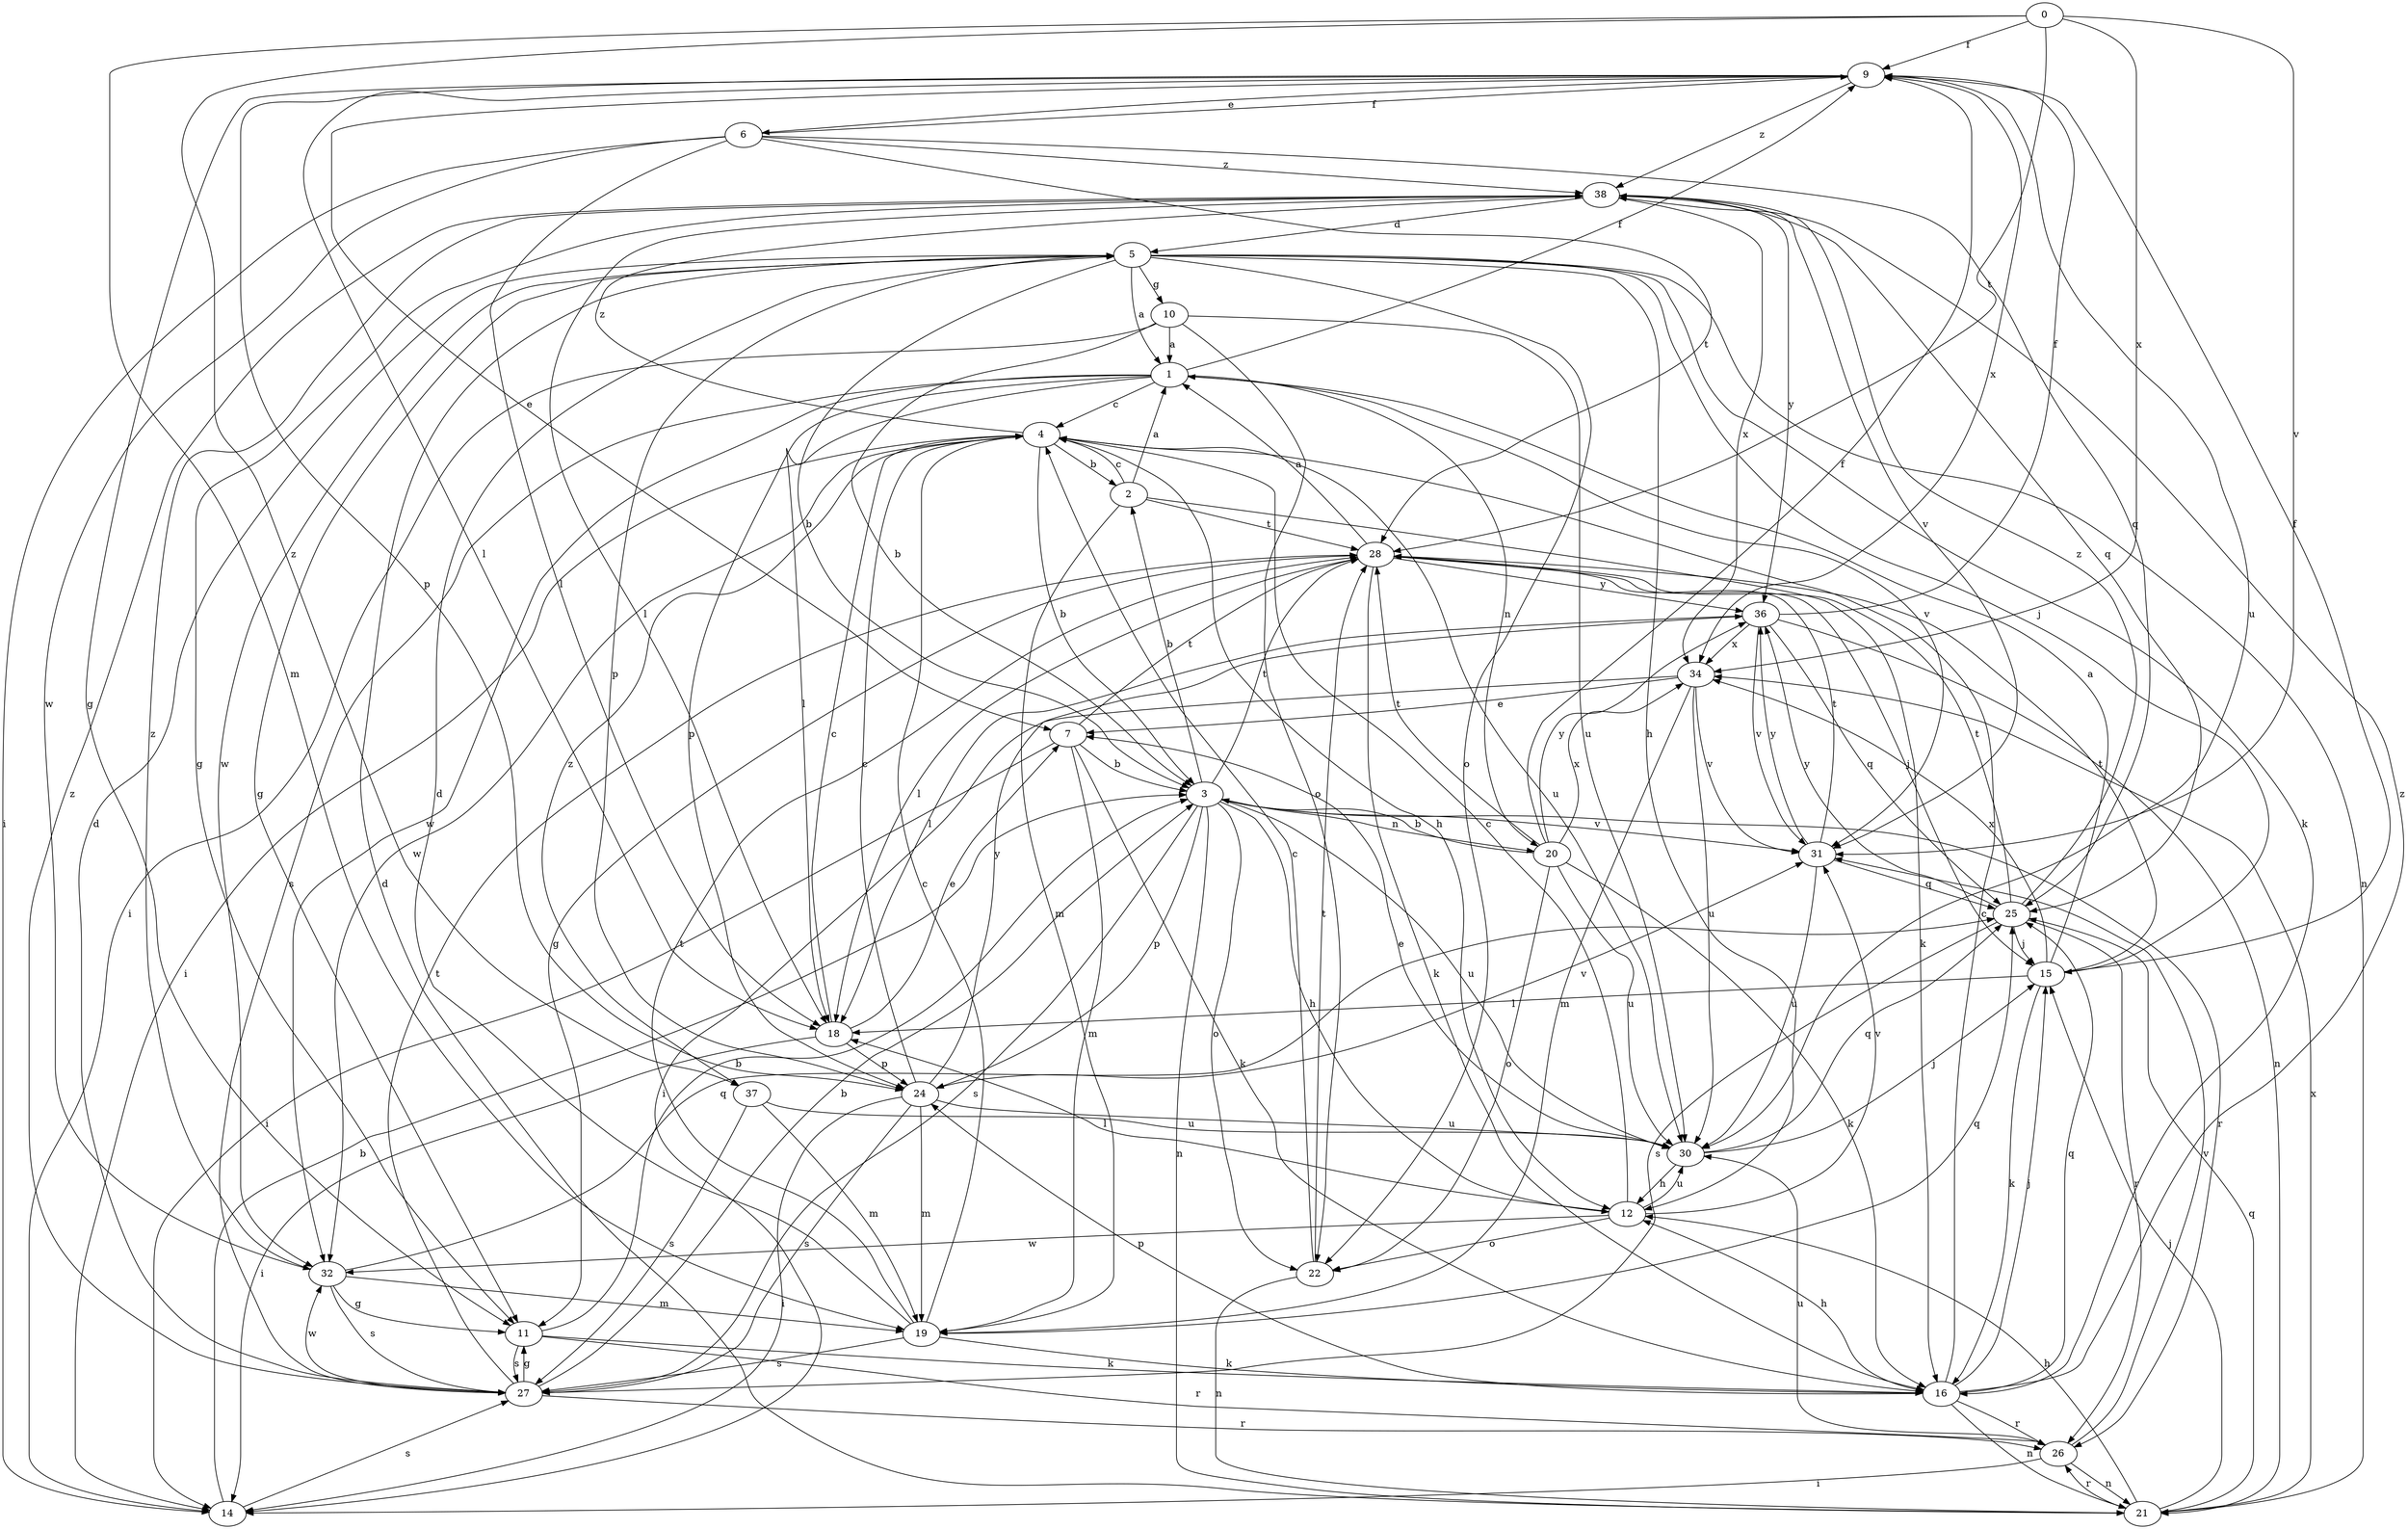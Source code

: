 strict digraph  {
0;
1;
2;
3;
4;
5;
6;
7;
9;
10;
11;
12;
14;
15;
16;
18;
19;
20;
21;
22;
24;
25;
26;
27;
28;
30;
31;
32;
34;
36;
37;
38;
0 -> 9  [label=f];
0 -> 19  [label=m];
0 -> 28  [label=t];
0 -> 31  [label=v];
0 -> 34  [label=x];
0 -> 37  [label=z];
1 -> 4  [label=c];
1 -> 9  [label=f];
1 -> 18  [label=l];
1 -> 20  [label=n];
1 -> 24  [label=p];
1 -> 27  [label=s];
1 -> 31  [label=v];
1 -> 32  [label=w];
2 -> 1  [label=a];
2 -> 4  [label=c];
2 -> 16  [label=k];
2 -> 19  [label=m];
2 -> 28  [label=t];
3 -> 2  [label=b];
3 -> 12  [label=h];
3 -> 20  [label=n];
3 -> 21  [label=n];
3 -> 22  [label=o];
3 -> 24  [label=p];
3 -> 26  [label=r];
3 -> 27  [label=s];
3 -> 28  [label=t];
3 -> 30  [label=u];
3 -> 31  [label=v];
4 -> 2  [label=b];
4 -> 3  [label=b];
4 -> 12  [label=h];
4 -> 14  [label=i];
4 -> 30  [label=u];
4 -> 32  [label=w];
4 -> 37  [label=z];
4 -> 38  [label=z];
5 -> 1  [label=a];
5 -> 3  [label=b];
5 -> 10  [label=g];
5 -> 11  [label=g];
5 -> 12  [label=h];
5 -> 15  [label=j];
5 -> 16  [label=k];
5 -> 21  [label=n];
5 -> 22  [label=o];
5 -> 24  [label=p];
5 -> 32  [label=w];
6 -> 9  [label=f];
6 -> 14  [label=i];
6 -> 18  [label=l];
6 -> 25  [label=q];
6 -> 28  [label=t];
6 -> 32  [label=w];
6 -> 38  [label=z];
7 -> 3  [label=b];
7 -> 14  [label=i];
7 -> 16  [label=k];
7 -> 19  [label=m];
7 -> 28  [label=t];
9 -> 6  [label=e];
9 -> 7  [label=e];
9 -> 11  [label=g];
9 -> 18  [label=l];
9 -> 24  [label=p];
9 -> 30  [label=u];
9 -> 34  [label=x];
9 -> 38  [label=z];
10 -> 1  [label=a];
10 -> 3  [label=b];
10 -> 14  [label=i];
10 -> 22  [label=o];
10 -> 30  [label=u];
11 -> 3  [label=b];
11 -> 16  [label=k];
11 -> 26  [label=r];
11 -> 27  [label=s];
12 -> 4  [label=c];
12 -> 18  [label=l];
12 -> 22  [label=o];
12 -> 30  [label=u];
12 -> 31  [label=v];
12 -> 32  [label=w];
14 -> 3  [label=b];
14 -> 27  [label=s];
15 -> 1  [label=a];
15 -> 9  [label=f];
15 -> 16  [label=k];
15 -> 18  [label=l];
15 -> 28  [label=t];
15 -> 34  [label=x];
16 -> 4  [label=c];
16 -> 12  [label=h];
16 -> 15  [label=j];
16 -> 21  [label=n];
16 -> 24  [label=p];
16 -> 25  [label=q];
16 -> 26  [label=r];
16 -> 38  [label=z];
18 -> 4  [label=c];
18 -> 7  [label=e];
18 -> 14  [label=i];
18 -> 24  [label=p];
19 -> 4  [label=c];
19 -> 5  [label=d];
19 -> 16  [label=k];
19 -> 25  [label=q];
19 -> 27  [label=s];
19 -> 28  [label=t];
20 -> 3  [label=b];
20 -> 9  [label=f];
20 -> 16  [label=k];
20 -> 22  [label=o];
20 -> 28  [label=t];
20 -> 30  [label=u];
20 -> 34  [label=x];
20 -> 36  [label=y];
21 -> 5  [label=d];
21 -> 12  [label=h];
21 -> 15  [label=j];
21 -> 25  [label=q];
21 -> 26  [label=r];
21 -> 34  [label=x];
22 -> 4  [label=c];
22 -> 21  [label=n];
22 -> 28  [label=t];
24 -> 4  [label=c];
24 -> 14  [label=i];
24 -> 19  [label=m];
24 -> 27  [label=s];
24 -> 30  [label=u];
24 -> 31  [label=v];
24 -> 36  [label=y];
25 -> 15  [label=j];
25 -> 26  [label=r];
25 -> 27  [label=s];
25 -> 28  [label=t];
25 -> 36  [label=y];
25 -> 38  [label=z];
26 -> 14  [label=i];
26 -> 21  [label=n];
26 -> 30  [label=u];
26 -> 31  [label=v];
27 -> 3  [label=b];
27 -> 5  [label=d];
27 -> 11  [label=g];
27 -> 26  [label=r];
27 -> 28  [label=t];
27 -> 32  [label=w];
27 -> 38  [label=z];
28 -> 1  [label=a];
28 -> 11  [label=g];
28 -> 15  [label=j];
28 -> 16  [label=k];
28 -> 18  [label=l];
28 -> 36  [label=y];
30 -> 7  [label=e];
30 -> 12  [label=h];
30 -> 15  [label=j];
30 -> 25  [label=q];
31 -> 25  [label=q];
31 -> 28  [label=t];
31 -> 30  [label=u];
31 -> 36  [label=y];
32 -> 11  [label=g];
32 -> 19  [label=m];
32 -> 25  [label=q];
32 -> 27  [label=s];
32 -> 38  [label=z];
34 -> 7  [label=e];
34 -> 14  [label=i];
34 -> 19  [label=m];
34 -> 30  [label=u];
34 -> 31  [label=v];
36 -> 9  [label=f];
36 -> 18  [label=l];
36 -> 21  [label=n];
36 -> 25  [label=q];
36 -> 31  [label=v];
36 -> 34  [label=x];
37 -> 19  [label=m];
37 -> 27  [label=s];
37 -> 30  [label=u];
38 -> 5  [label=d];
38 -> 11  [label=g];
38 -> 18  [label=l];
38 -> 25  [label=q];
38 -> 31  [label=v];
38 -> 34  [label=x];
38 -> 36  [label=y];
}
